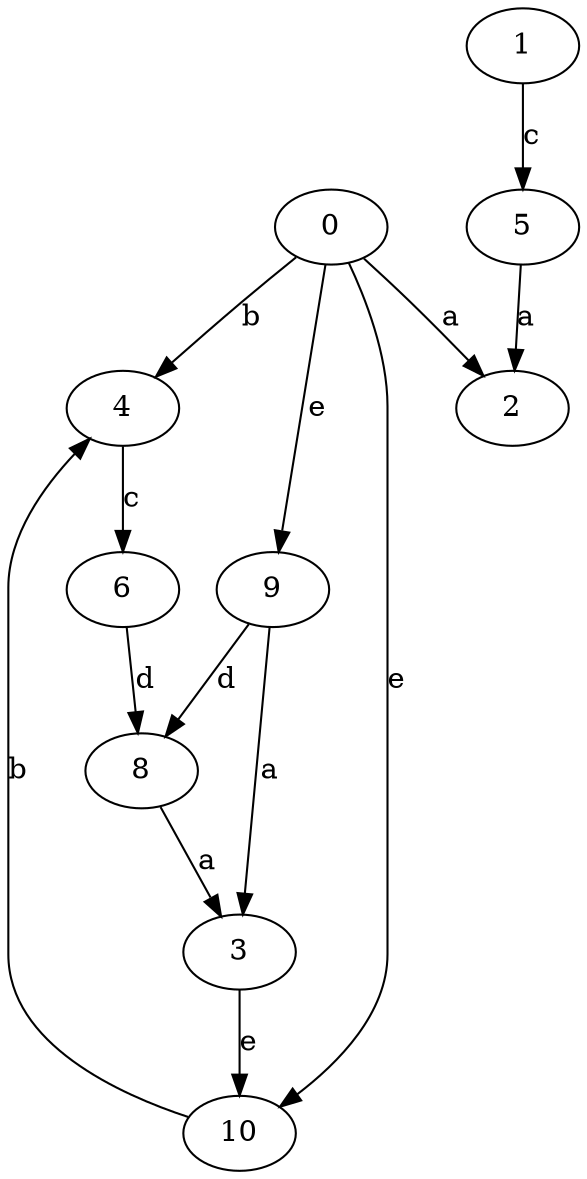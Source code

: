 strict digraph  {
2;
3;
0;
4;
5;
6;
8;
9;
1;
10;
3 -> 10  [label=e];
0 -> 2  [label=a];
0 -> 4  [label=b];
0 -> 9  [label=e];
0 -> 10  [label=e];
4 -> 6  [label=c];
5 -> 2  [label=a];
6 -> 8  [label=d];
8 -> 3  [label=a];
9 -> 3  [label=a];
9 -> 8  [label=d];
1 -> 5  [label=c];
10 -> 4  [label=b];
}
